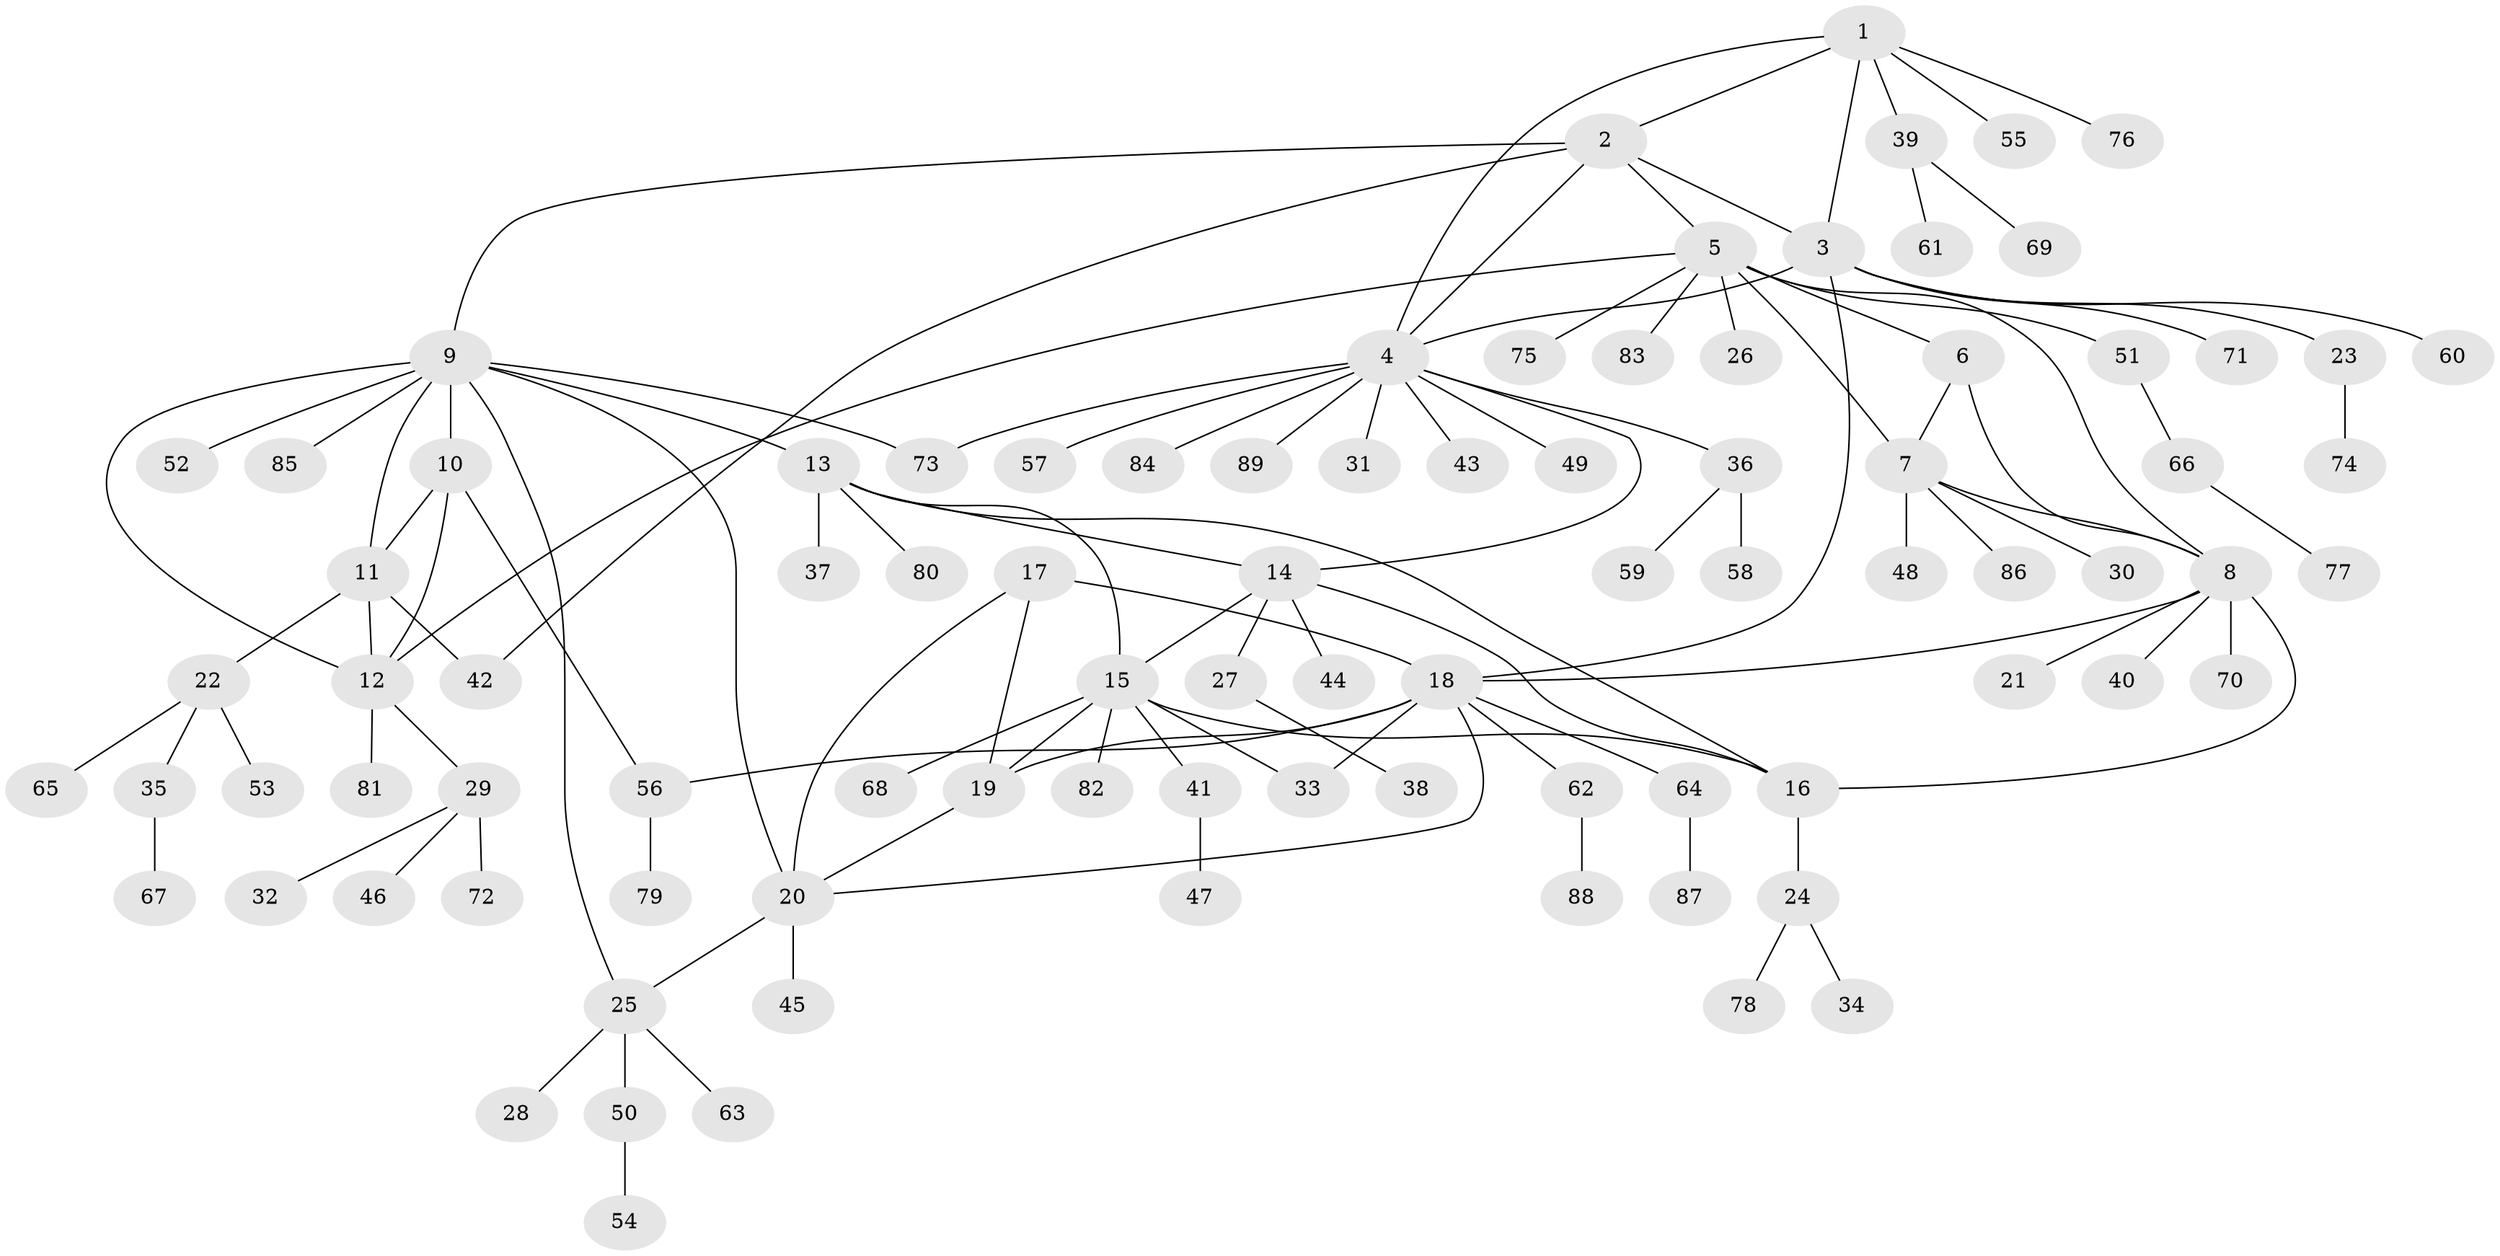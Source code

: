 // Generated by graph-tools (version 1.1) at 2025/02/03/09/25 03:02:52]
// undirected, 89 vertices, 114 edges
graph export_dot {
graph [start="1"]
  node [color=gray90,style=filled];
  1;
  2;
  3;
  4;
  5;
  6;
  7;
  8;
  9;
  10;
  11;
  12;
  13;
  14;
  15;
  16;
  17;
  18;
  19;
  20;
  21;
  22;
  23;
  24;
  25;
  26;
  27;
  28;
  29;
  30;
  31;
  32;
  33;
  34;
  35;
  36;
  37;
  38;
  39;
  40;
  41;
  42;
  43;
  44;
  45;
  46;
  47;
  48;
  49;
  50;
  51;
  52;
  53;
  54;
  55;
  56;
  57;
  58;
  59;
  60;
  61;
  62;
  63;
  64;
  65;
  66;
  67;
  68;
  69;
  70;
  71;
  72;
  73;
  74;
  75;
  76;
  77;
  78;
  79;
  80;
  81;
  82;
  83;
  84;
  85;
  86;
  87;
  88;
  89;
  1 -- 2;
  1 -- 3;
  1 -- 4;
  1 -- 39;
  1 -- 55;
  1 -- 76;
  2 -- 3;
  2 -- 4;
  2 -- 5;
  2 -- 9;
  2 -- 42;
  3 -- 4;
  3 -- 18;
  3 -- 23;
  3 -- 60;
  3 -- 71;
  4 -- 14;
  4 -- 31;
  4 -- 36;
  4 -- 43;
  4 -- 49;
  4 -- 57;
  4 -- 73;
  4 -- 84;
  4 -- 89;
  5 -- 6;
  5 -- 7;
  5 -- 8;
  5 -- 12;
  5 -- 26;
  5 -- 51;
  5 -- 75;
  5 -- 83;
  6 -- 7;
  6 -- 8;
  7 -- 8;
  7 -- 30;
  7 -- 48;
  7 -- 86;
  8 -- 16;
  8 -- 18;
  8 -- 21;
  8 -- 40;
  8 -- 70;
  9 -- 10;
  9 -- 11;
  9 -- 12;
  9 -- 13;
  9 -- 20;
  9 -- 25;
  9 -- 52;
  9 -- 73;
  9 -- 85;
  10 -- 11;
  10 -- 12;
  10 -- 56;
  11 -- 12;
  11 -- 22;
  11 -- 42;
  12 -- 29;
  12 -- 81;
  13 -- 14;
  13 -- 15;
  13 -- 16;
  13 -- 37;
  13 -- 80;
  14 -- 15;
  14 -- 16;
  14 -- 27;
  14 -- 44;
  15 -- 16;
  15 -- 19;
  15 -- 33;
  15 -- 41;
  15 -- 68;
  15 -- 82;
  16 -- 24;
  17 -- 18;
  17 -- 19;
  17 -- 20;
  18 -- 19;
  18 -- 20;
  18 -- 33;
  18 -- 56;
  18 -- 62;
  18 -- 64;
  19 -- 20;
  20 -- 25;
  20 -- 45;
  22 -- 35;
  22 -- 53;
  22 -- 65;
  23 -- 74;
  24 -- 34;
  24 -- 78;
  25 -- 28;
  25 -- 50;
  25 -- 63;
  27 -- 38;
  29 -- 32;
  29 -- 46;
  29 -- 72;
  35 -- 67;
  36 -- 58;
  36 -- 59;
  39 -- 61;
  39 -- 69;
  41 -- 47;
  50 -- 54;
  51 -- 66;
  56 -- 79;
  62 -- 88;
  64 -- 87;
  66 -- 77;
}
